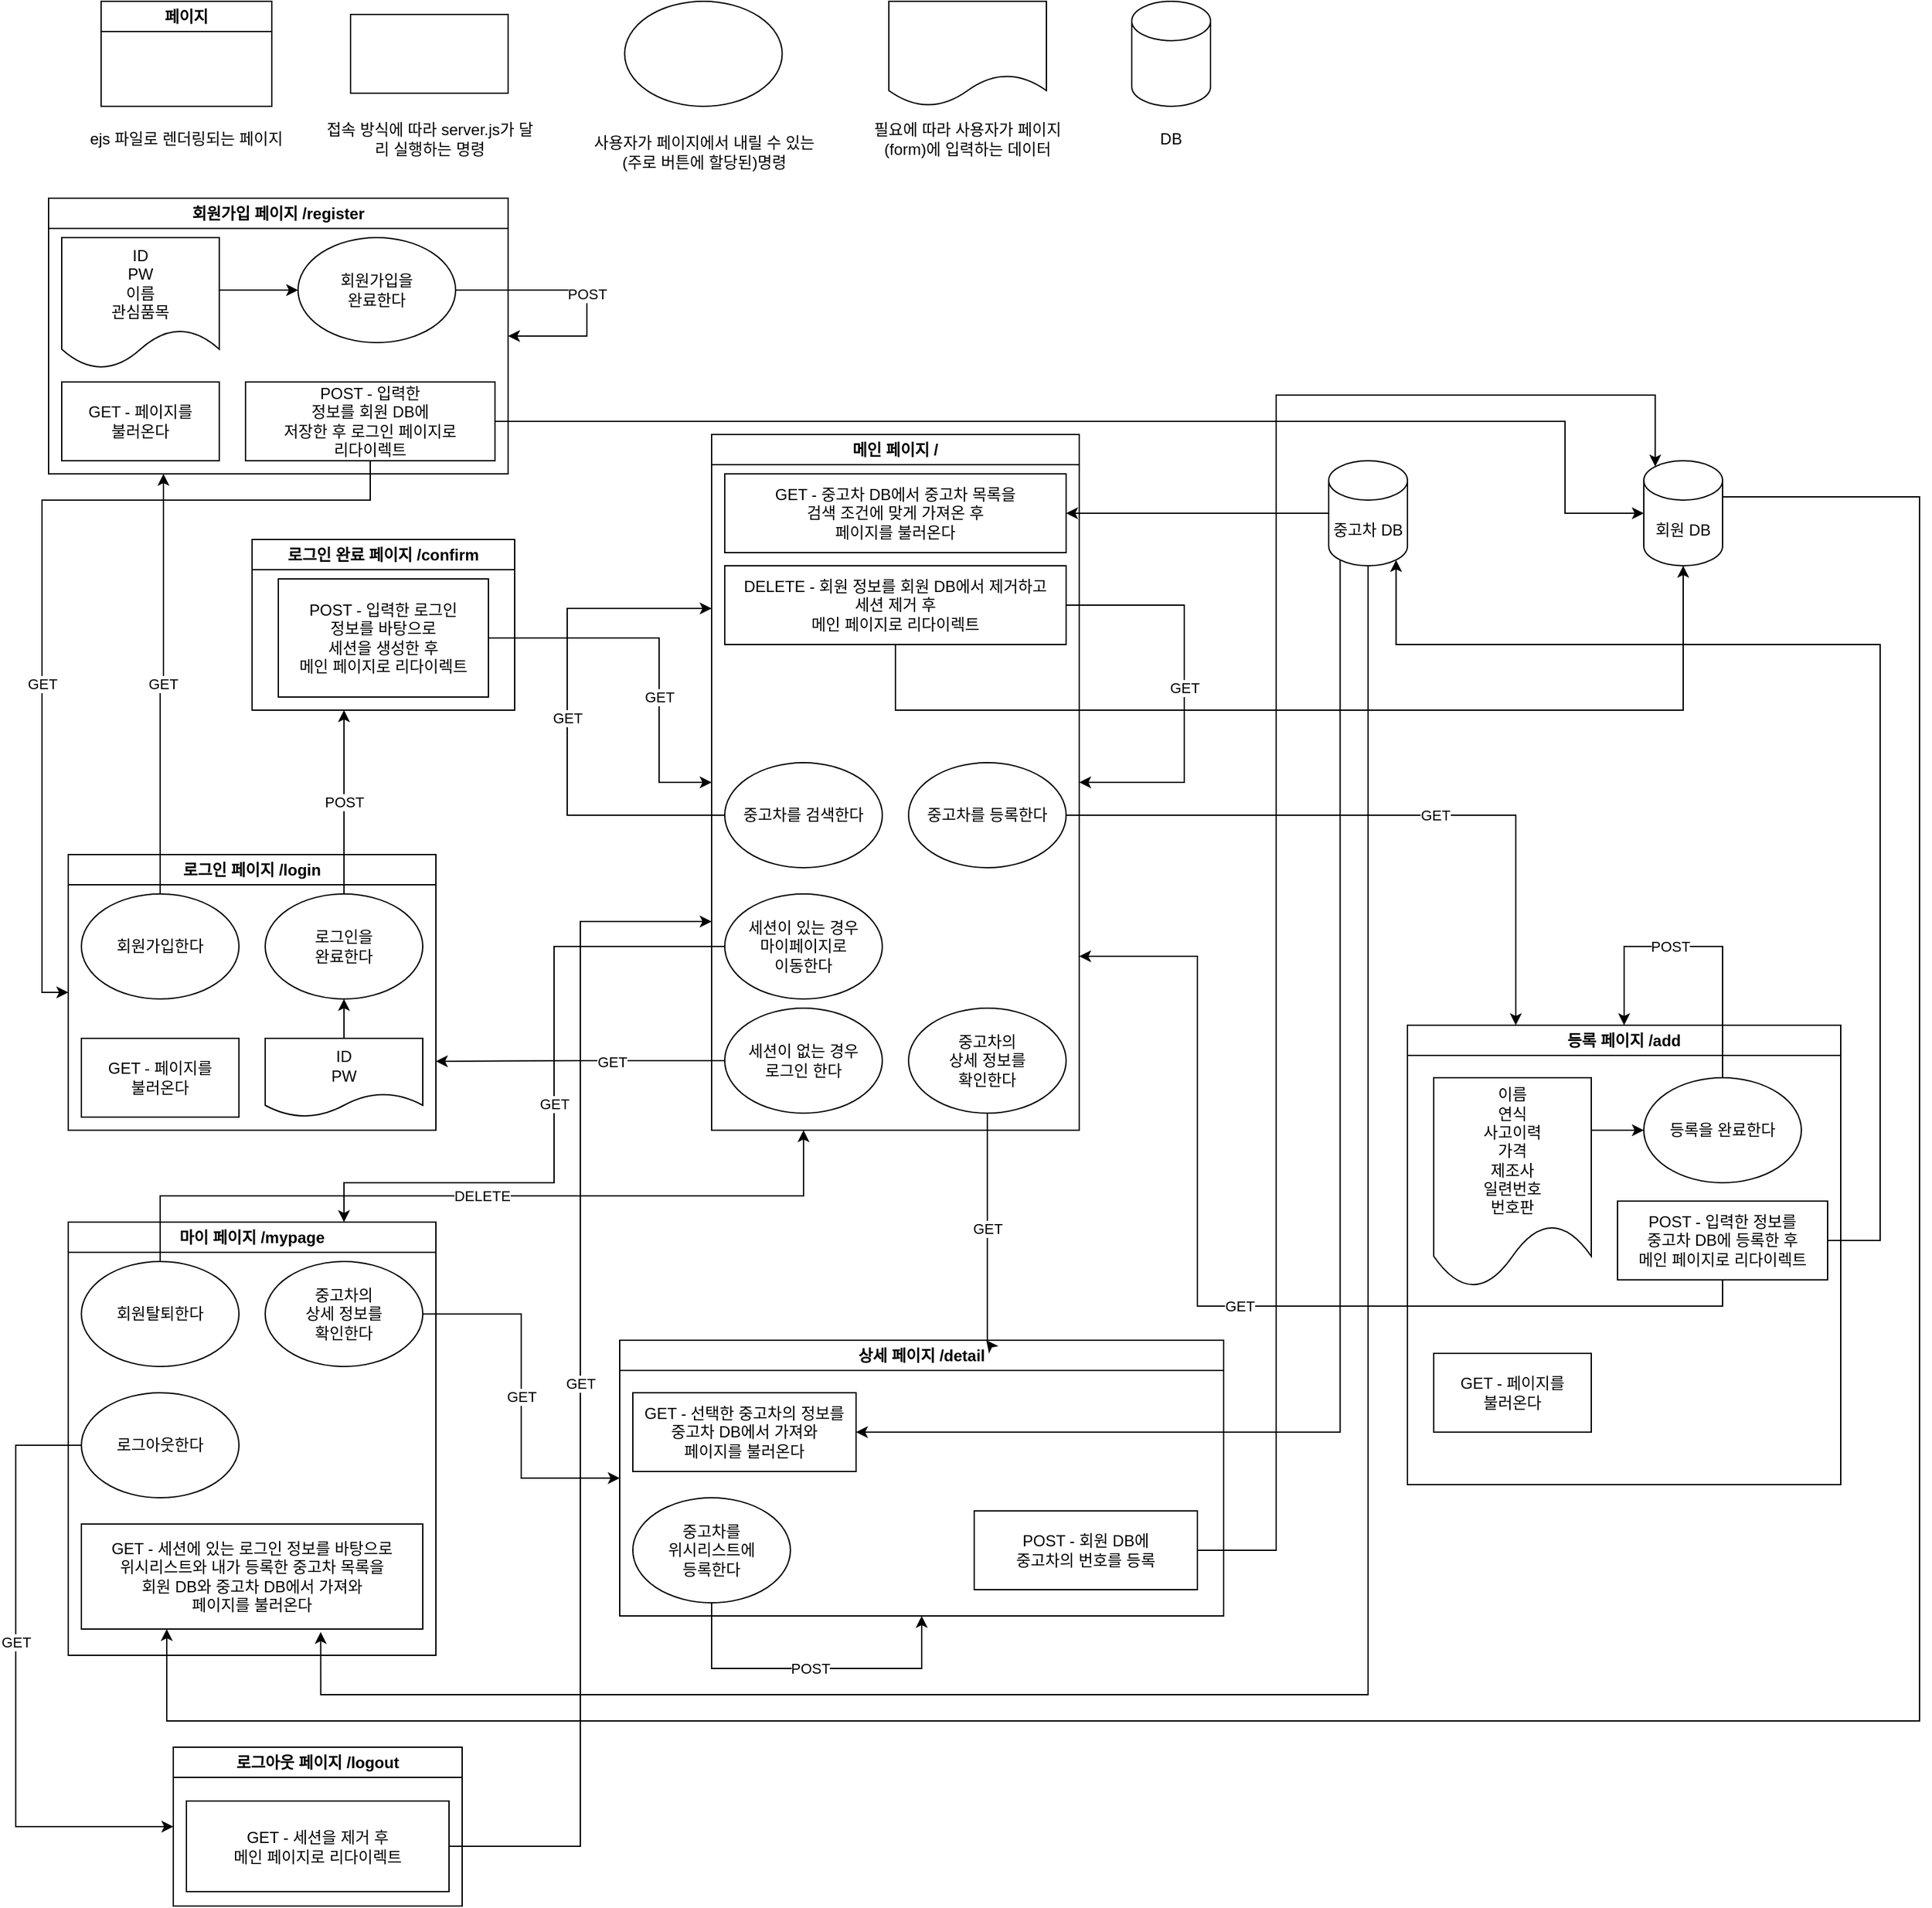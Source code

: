 <mxfile version="24.7.7">
  <diagram name="페이지-1" id="1B9asisQg2-xYx33AxE_">
    <mxGraphModel dx="795" dy="1737" grid="1" gridSize="10" guides="1" tooltips="1" connect="1" arrows="1" fold="1" page="1" pageScale="1" pageWidth="827" pageHeight="1169" math="0" shadow="0">
      <root>
        <mxCell id="0" />
        <mxCell id="1" parent="0" />
        <mxCell id="ClAR077de1utCEiu4uLQ-87" style="edgeStyle=orthogonalEdgeStyle;rounded=0;orthogonalLoop=1;jettySize=auto;html=1;exitX=0.145;exitY=1;exitDx=0;exitDy=-4.35;exitPerimeter=0;entryX=1;entryY=0.5;entryDx=0;entryDy=0;" parent="1" source="ClAR077de1utCEiu4uLQ-3" target="ClAR077de1utCEiu4uLQ-73" edge="1">
          <mxGeometry relative="1" as="geometry">
            <Array as="points">
              <mxPoint x="1169" y="760" />
            </Array>
          </mxGeometry>
        </mxCell>
        <mxCell id="ClAR077de1utCEiu4uLQ-89" style="edgeStyle=orthogonalEdgeStyle;rounded=0;orthogonalLoop=1;jettySize=auto;html=1;exitX=0.5;exitY=1;exitDx=0;exitDy=0;exitPerimeter=0;entryX=0.701;entryY=1.028;entryDx=0;entryDy=0;entryPerimeter=0;" parent="1" source="ClAR077de1utCEiu4uLQ-3" target="ClAR077de1utCEiu4uLQ-82" edge="1">
          <mxGeometry relative="1" as="geometry">
            <mxPoint x="410.0" y="980" as="targetPoint" />
            <Array as="points">
              <mxPoint x="1190" y="960" />
              <mxPoint x="392" y="960" />
            </Array>
          </mxGeometry>
        </mxCell>
        <mxCell id="ClAR077de1utCEiu4uLQ-90" style="edgeStyle=orthogonalEdgeStyle;rounded=0;orthogonalLoop=1;jettySize=auto;html=1;exitX=0;exitY=0.5;exitDx=0;exitDy=0;exitPerimeter=0;entryX=1;entryY=0.5;entryDx=0;entryDy=0;" parent="1" source="ClAR077de1utCEiu4uLQ-3" target="ClAR077de1utCEiu4uLQ-70" edge="1">
          <mxGeometry relative="1" as="geometry" />
        </mxCell>
        <mxCell id="ClAR077de1utCEiu4uLQ-3" value="중고차 DB" style="shape=cylinder3;whiteSpace=wrap;html=1;boundedLbl=1;backgroundOutline=1;size=15;" parent="1" vertex="1">
          <mxGeometry x="1160" y="20" width="60" height="80" as="geometry" />
        </mxCell>
        <mxCell id="ClAR077de1utCEiu4uLQ-88" style="edgeStyle=orthogonalEdgeStyle;rounded=0;orthogonalLoop=1;jettySize=auto;html=1;exitX=1;exitY=0;exitDx=0;exitDy=27.5;exitPerimeter=0;entryX=0.25;entryY=1;entryDx=0;entryDy=0;" parent="1" source="ClAR077de1utCEiu4uLQ-4" target="ClAR077de1utCEiu4uLQ-82" edge="1">
          <mxGeometry relative="1" as="geometry">
            <mxPoint x="340" y="1020" as="targetPoint" />
            <Array as="points">
              <mxPoint x="1610" y="48" />
              <mxPoint x="1610" y="980" />
              <mxPoint x="275" y="980" />
            </Array>
          </mxGeometry>
        </mxCell>
        <mxCell id="ClAR077de1utCEiu4uLQ-4" value="회원 DB" style="shape=cylinder3;whiteSpace=wrap;html=1;boundedLbl=1;backgroundOutline=1;size=15;" parent="1" vertex="1">
          <mxGeometry x="1400" y="20" width="60" height="80" as="geometry" />
        </mxCell>
        <mxCell id="ClAR077de1utCEiu4uLQ-27" value="메인 페이지 /" style="swimlane;whiteSpace=wrap;html=1;" parent="1" vertex="1">
          <mxGeometry x="690" width="280" height="530" as="geometry" />
        </mxCell>
        <mxCell id="ClAR077de1utCEiu4uLQ-15" value="중고차를 등록한다" style="ellipse;whiteSpace=wrap;html=1;" parent="ClAR077de1utCEiu4uLQ-27" vertex="1">
          <mxGeometry x="150" y="250" width="120" height="80" as="geometry" />
        </mxCell>
        <mxCell id="ClAR077de1utCEiu4uLQ-91" value="GET" style="edgeStyle=orthogonalEdgeStyle;rounded=0;orthogonalLoop=1;jettySize=auto;html=1;exitX=0;exitY=0.5;exitDx=0;exitDy=0;entryX=0;entryY=0.25;entryDx=0;entryDy=0;" parent="ClAR077de1utCEiu4uLQ-27" source="ClAR077de1utCEiu4uLQ-16" target="ClAR077de1utCEiu4uLQ-27" edge="1">
          <mxGeometry relative="1" as="geometry">
            <Array as="points">
              <mxPoint x="-110" y="290" />
              <mxPoint x="-110" y="133" />
            </Array>
          </mxGeometry>
        </mxCell>
        <mxCell id="ClAR077de1utCEiu4uLQ-16" value="중고차를 검색한다" style="ellipse;whiteSpace=wrap;html=1;" parent="ClAR077de1utCEiu4uLQ-27" vertex="1">
          <mxGeometry x="10" y="250" width="120" height="80" as="geometry" />
        </mxCell>
        <mxCell id="ClAR077de1utCEiu4uLQ-17" value="중고차의&lt;div&gt;상세 정보를&lt;div&gt;확인한다&lt;/div&gt;&lt;/div&gt;" style="ellipse;whiteSpace=wrap;html=1;" parent="ClAR077de1utCEiu4uLQ-27" vertex="1">
          <mxGeometry x="150" y="437" width="120" height="80" as="geometry" />
        </mxCell>
        <mxCell id="ClAR077de1utCEiu4uLQ-14" value="&lt;div&gt;세션이 없는 경우&lt;/div&gt;로그인 한다" style="ellipse;whiteSpace=wrap;html=1;" parent="ClAR077de1utCEiu4uLQ-27" vertex="1">
          <mxGeometry x="10" y="437" width="120" height="80" as="geometry" />
        </mxCell>
        <mxCell id="ClAR077de1utCEiu4uLQ-70" value="GET - 중고차 DB에서 중고차 목록을&lt;div&gt;검색 조건에 맞게 가져온 후&lt;/div&gt;&lt;div&gt;페이지를 불러온다&lt;/div&gt;" style="rounded=0;whiteSpace=wrap;html=1;" parent="ClAR077de1utCEiu4uLQ-27" vertex="1">
          <mxGeometry x="10" y="30" width="260" height="60" as="geometry" />
        </mxCell>
        <mxCell id="ClAR077de1utCEiu4uLQ-108" value="세션이 있는 경우&lt;div&gt;마이페이지로&lt;div&gt;이동한다&lt;/div&gt;&lt;/div&gt;" style="ellipse;whiteSpace=wrap;html=1;" parent="ClAR077de1utCEiu4uLQ-27" vertex="1">
          <mxGeometry x="10" y="350" width="120" height="80" as="geometry" />
        </mxCell>
        <mxCell id="ClAR077de1utCEiu4uLQ-144" value="GET" style="edgeStyle=orthogonalEdgeStyle;rounded=0;orthogonalLoop=1;jettySize=auto;html=1;exitX=1;exitY=0.5;exitDx=0;exitDy=0;entryX=1;entryY=0.5;entryDx=0;entryDy=0;" parent="ClAR077de1utCEiu4uLQ-27" source="ClAR077de1utCEiu4uLQ-119" target="ClAR077de1utCEiu4uLQ-27" edge="1">
          <mxGeometry relative="1" as="geometry">
            <Array as="points">
              <mxPoint x="360" y="130" />
              <mxPoint x="360" y="265" />
            </Array>
          </mxGeometry>
        </mxCell>
        <mxCell id="ClAR077de1utCEiu4uLQ-119" value="DELETE - 회원 정보를 회원 DB에서 제거하고&lt;div&gt;세션 제거 후&lt;/div&gt;&lt;div&gt;메인 페이지로 리다이렉트&lt;/div&gt;" style="rounded=0;whiteSpace=wrap;html=1;" parent="ClAR077de1utCEiu4uLQ-27" vertex="1">
          <mxGeometry x="10" y="100" width="260" height="60" as="geometry" />
        </mxCell>
        <mxCell id="ClAR077de1utCEiu4uLQ-28" value="상세 페이지 /detail" style="swimlane;whiteSpace=wrap;html=1;" parent="1" vertex="1">
          <mxGeometry x="620" y="690" width="460" height="210" as="geometry" />
        </mxCell>
        <mxCell id="ClAR077de1utCEiu4uLQ-98" value="POST" style="edgeStyle=orthogonalEdgeStyle;rounded=0;orthogonalLoop=1;jettySize=auto;html=1;exitX=0.5;exitY=1;exitDx=0;exitDy=0;entryX=0.5;entryY=1;entryDx=0;entryDy=0;" parent="ClAR077de1utCEiu4uLQ-28" source="ClAR077de1utCEiu4uLQ-20" target="ClAR077de1utCEiu4uLQ-28" edge="1">
          <mxGeometry relative="1" as="geometry">
            <Array as="points">
              <mxPoint x="70" y="250" />
              <mxPoint x="230" y="250" />
            </Array>
          </mxGeometry>
        </mxCell>
        <mxCell id="ClAR077de1utCEiu4uLQ-20" value="중고차를&lt;div&gt;위시리스트에&lt;/div&gt;&lt;div&gt;등록한다&lt;/div&gt;" style="ellipse;whiteSpace=wrap;html=1;" parent="ClAR077de1utCEiu4uLQ-28" vertex="1">
          <mxGeometry x="10" y="120" width="120" height="80" as="geometry" />
        </mxCell>
        <mxCell id="ClAR077de1utCEiu4uLQ-73" value="GET - 선택한 중고차의 정보를&lt;div&gt;중고차 DB에서 가져와&lt;/div&gt;&lt;div&gt;페이지를 불러온다&lt;/div&gt;" style="rounded=0;whiteSpace=wrap;html=1;" parent="ClAR077de1utCEiu4uLQ-28" vertex="1">
          <mxGeometry x="10" y="40" width="170" height="60" as="geometry" />
        </mxCell>
        <mxCell id="ClAR077de1utCEiu4uLQ-97" value="POST - 회원 DB에&lt;div&gt;중고차의 번호를 등록&lt;/div&gt;" style="rounded=0;whiteSpace=wrap;html=1;" parent="ClAR077de1utCEiu4uLQ-28" vertex="1">
          <mxGeometry x="270" y="130" width="170" height="60" as="geometry" />
        </mxCell>
        <mxCell id="ClAR077de1utCEiu4uLQ-29" value="마이 페이지 /mypage" style="swimlane;whiteSpace=wrap;html=1;" parent="1" vertex="1">
          <mxGeometry x="200" y="600" width="280" height="330" as="geometry">
            <mxRectangle x="200" y="680" width="100" height="30" as="alternateBounds" />
          </mxGeometry>
        </mxCell>
        <mxCell id="ClAR077de1utCEiu4uLQ-25" value="회원탈퇴한다" style="ellipse;whiteSpace=wrap;html=1;" parent="ClAR077de1utCEiu4uLQ-29" vertex="1">
          <mxGeometry x="10" y="30" width="120" height="80" as="geometry" />
        </mxCell>
        <mxCell id="ClAR077de1utCEiu4uLQ-80" value="중고차의&lt;div&gt;상세 정보를&lt;div&gt;확인한다&lt;/div&gt;&lt;/div&gt;" style="ellipse;whiteSpace=wrap;html=1;" parent="ClAR077de1utCEiu4uLQ-29" vertex="1">
          <mxGeometry x="150" y="30" width="120" height="80" as="geometry" />
        </mxCell>
        <mxCell id="ClAR077de1utCEiu4uLQ-82" value="GET - 세션에 있는 로그인 정보를 바탕으로&lt;div&gt;위시리스트와 내가 등록한 중고차 목록을&lt;div&gt;회원 DB와 중고차 DB에서 가져와&lt;/div&gt;&lt;/div&gt;&lt;div&gt;페이지를 불러온다&lt;/div&gt;" style="rounded=0;whiteSpace=wrap;html=1;" parent="ClAR077de1utCEiu4uLQ-29" vertex="1">
          <mxGeometry x="10" y="230" width="260" height="80" as="geometry" />
        </mxCell>
        <mxCell id="ClAR077de1utCEiu4uLQ-128" value="로그아웃한다" style="ellipse;whiteSpace=wrap;html=1;" parent="ClAR077de1utCEiu4uLQ-29" vertex="1">
          <mxGeometry x="10" y="130" width="120" height="80" as="geometry" />
        </mxCell>
        <mxCell id="ClAR077de1utCEiu4uLQ-30" value="로그인 페이지 /login" style="swimlane;whiteSpace=wrap;html=1;" parent="1" vertex="1">
          <mxGeometry x="200" y="320" width="280" height="210" as="geometry" />
        </mxCell>
        <mxCell id="ClAR077de1utCEiu4uLQ-24" value="회원가입한다" style="ellipse;whiteSpace=wrap;html=1;" parent="ClAR077de1utCEiu4uLQ-30" vertex="1">
          <mxGeometry x="10" y="30" width="120" height="80" as="geometry" />
        </mxCell>
        <mxCell id="ClAR077de1utCEiu4uLQ-113" value="POST" style="edgeStyle=orthogonalEdgeStyle;rounded=0;orthogonalLoop=1;jettySize=auto;html=1;exitX=0.5;exitY=0;exitDx=0;exitDy=0;" parent="ClAR077de1utCEiu4uLQ-30" source="ClAR077de1utCEiu4uLQ-44" edge="1">
          <mxGeometry relative="1" as="geometry">
            <mxPoint x="210" y="-110" as="targetPoint" />
          </mxGeometry>
        </mxCell>
        <mxCell id="ClAR077de1utCEiu4uLQ-44" value="로그인을&lt;div&gt;완료한다&lt;/div&gt;" style="ellipse;whiteSpace=wrap;html=1;" parent="ClAR077de1utCEiu4uLQ-30" vertex="1">
          <mxGeometry x="150" y="30" width="120" height="80" as="geometry" />
        </mxCell>
        <mxCell id="ClAR077de1utCEiu4uLQ-102" value="GET - 페이지를&lt;div&gt;불러온다&lt;/div&gt;" style="rounded=0;whiteSpace=wrap;html=1;" parent="ClAR077de1utCEiu4uLQ-30" vertex="1">
          <mxGeometry x="10" y="140" width="120" height="60" as="geometry" />
        </mxCell>
        <mxCell id="RrGPPv-r7N0fcj1O49Q0-2" value="" style="edgeStyle=orthogonalEdgeStyle;rounded=0;orthogonalLoop=1;jettySize=auto;html=1;" edge="1" parent="ClAR077de1utCEiu4uLQ-30" source="RrGPPv-r7N0fcj1O49Q0-1" target="ClAR077de1utCEiu4uLQ-44">
          <mxGeometry relative="1" as="geometry" />
        </mxCell>
        <mxCell id="RrGPPv-r7N0fcj1O49Q0-1" value="ID&lt;div&gt;PW&lt;/div&gt;" style="shape=document;whiteSpace=wrap;html=1;boundedLbl=1;" vertex="1" parent="ClAR077de1utCEiu4uLQ-30">
          <mxGeometry x="150" y="140" width="120" height="60" as="geometry" />
        </mxCell>
        <mxCell id="ClAR077de1utCEiu4uLQ-31" value="등록 페이지 /add" style="swimlane;whiteSpace=wrap;html=1;" parent="1" vertex="1">
          <mxGeometry x="1220" y="450" width="330" height="350" as="geometry" />
        </mxCell>
        <mxCell id="ClAR077de1utCEiu4uLQ-76" style="edgeStyle=orthogonalEdgeStyle;rounded=0;orthogonalLoop=1;jettySize=auto;html=1;exitX=1;exitY=0.25;exitDx=0;exitDy=0;entryX=0;entryY=0.5;entryDx=0;entryDy=0;" parent="ClAR077de1utCEiu4uLQ-31" source="ClAR077de1utCEiu4uLQ-66" target="ClAR077de1utCEiu4uLQ-75" edge="1">
          <mxGeometry relative="1" as="geometry" />
        </mxCell>
        <mxCell id="ClAR077de1utCEiu4uLQ-66" value="&lt;div&gt;﻿&lt;span data-input-buffer=&quot;INPUT_BUFFER_DATA;Mozilla%2F5.0%20(Windows%20NT%2010.0%3B%20Win64%3B%20x64)%20AppleWebKit%2F537.36%20(KHTML%2C%20like%20Gecko)%20Chrome%2F127.0.0.0%20Safari%2F537.36;blog.naver.com&quot;&gt;&lt;/span&gt;이름&lt;/div&gt;&lt;div&gt;연식&lt;/div&gt;&lt;div&gt;사고이력&lt;/div&gt;&lt;div&gt;가격&lt;/div&gt;&lt;div&gt;제조사&lt;/div&gt;&lt;div&gt;일련번호&lt;/div&gt;&lt;div&gt;번호판&lt;br&gt;&lt;/div&gt;" style="shape=document;whiteSpace=wrap;html=1;boundedLbl=1;" parent="ClAR077de1utCEiu4uLQ-31" vertex="1">
          <mxGeometry x="20" y="40" width="120" height="160" as="geometry" />
        </mxCell>
        <mxCell id="ClAR077de1utCEiu4uLQ-94" value="POST" style="edgeStyle=orthogonalEdgeStyle;rounded=0;orthogonalLoop=1;jettySize=auto;html=1;exitX=0.5;exitY=0;exitDx=0;exitDy=0;entryX=0.5;entryY=0;entryDx=0;entryDy=0;" parent="ClAR077de1utCEiu4uLQ-31" source="ClAR077de1utCEiu4uLQ-75" target="ClAR077de1utCEiu4uLQ-31" edge="1">
          <mxGeometry x="0.192" relative="1" as="geometry">
            <Array as="points">
              <mxPoint x="240" y="-60" />
              <mxPoint x="165" y="-60" />
            </Array>
            <mxPoint as="offset" />
          </mxGeometry>
        </mxCell>
        <mxCell id="ClAR077de1utCEiu4uLQ-75" value="등록을 완료한다" style="ellipse;whiteSpace=wrap;html=1;" parent="ClAR077de1utCEiu4uLQ-31" vertex="1">
          <mxGeometry x="180" y="40" width="120" height="80" as="geometry" />
        </mxCell>
        <mxCell id="ClAR077de1utCEiu4uLQ-92" value="POST - 입력한 정보를&lt;div&gt;중고차 DB에 등록한 후&lt;/div&gt;&lt;div&gt;메인 페이지로 리다이렉트&lt;/div&gt;" style="rounded=0;whiteSpace=wrap;html=1;" parent="ClAR077de1utCEiu4uLQ-31" vertex="1">
          <mxGeometry x="160" y="134" width="160" height="60" as="geometry" />
        </mxCell>
        <mxCell id="ClAR077de1utCEiu4uLQ-93" style="edgeStyle=orthogonalEdgeStyle;rounded=0;orthogonalLoop=1;jettySize=auto;html=1;exitX=0.5;exitY=1;exitDx=0;exitDy=0;" parent="ClAR077de1utCEiu4uLQ-31" source="ClAR077de1utCEiu4uLQ-92" target="ClAR077de1utCEiu4uLQ-92" edge="1">
          <mxGeometry relative="1" as="geometry" />
        </mxCell>
        <mxCell id="ClAR077de1utCEiu4uLQ-101" value="GET - 페이지를&lt;div&gt;불러온다&lt;/div&gt;" style="rounded=0;whiteSpace=wrap;html=1;" parent="ClAR077de1utCEiu4uLQ-31" vertex="1">
          <mxGeometry x="20" y="250" width="120" height="60" as="geometry" />
        </mxCell>
        <mxCell id="ClAR077de1utCEiu4uLQ-36" style="edgeStyle=orthogonalEdgeStyle;rounded=0;orthogonalLoop=1;jettySize=auto;html=1;exitX=0;exitY=0.5;exitDx=0;exitDy=0;entryX=1;entryY=0.75;entryDx=0;entryDy=0;" parent="1" source="ClAR077de1utCEiu4uLQ-14" target="ClAR077de1utCEiu4uLQ-30" edge="1">
          <mxGeometry relative="1" as="geometry" />
        </mxCell>
        <mxCell id="ClAR077de1utCEiu4uLQ-83" value="GET" style="edgeLabel;html=1;align=center;verticalAlign=middle;resizable=0;points=[];" parent="ClAR077de1utCEiu4uLQ-36" vertex="1" connectable="0">
          <mxGeometry x="-0.218" y="1" relative="1" as="geometry">
            <mxPoint as="offset" />
          </mxGeometry>
        </mxCell>
        <mxCell id="ClAR077de1utCEiu4uLQ-37" value="회원가입 페이지 /register" style="swimlane;whiteSpace=wrap;html=1;" parent="1" vertex="1">
          <mxGeometry x="185" y="-180" width="350" height="210" as="geometry" />
        </mxCell>
        <mxCell id="ClAR077de1utCEiu4uLQ-42" style="edgeStyle=orthogonalEdgeStyle;rounded=0;orthogonalLoop=1;jettySize=auto;html=1;exitX=1;exitY=0.5;exitDx=0;exitDy=0;entryX=0;entryY=0.5;entryDx=0;entryDy=0;" parent="ClAR077de1utCEiu4uLQ-37" source="ClAR077de1utCEiu4uLQ-39" target="ClAR077de1utCEiu4uLQ-40" edge="1">
          <mxGeometry relative="1" as="geometry">
            <Array as="points">
              <mxPoint x="130" y="70" />
            </Array>
          </mxGeometry>
        </mxCell>
        <mxCell id="ClAR077de1utCEiu4uLQ-39" value="ID&lt;div&gt;PW&lt;/div&gt;&lt;div&gt;이름&lt;/div&gt;&lt;div&gt;관심품목&lt;/div&gt;" style="shape=document;whiteSpace=wrap;html=1;boundedLbl=1;" parent="ClAR077de1utCEiu4uLQ-37" vertex="1">
          <mxGeometry x="10" y="30" width="120" height="100" as="geometry" />
        </mxCell>
        <mxCell id="ClAR077de1utCEiu4uLQ-100" value="POST" style="edgeStyle=orthogonalEdgeStyle;rounded=0;orthogonalLoop=1;jettySize=auto;html=1;exitX=1;exitY=0.5;exitDx=0;exitDy=0;entryX=1;entryY=0.5;entryDx=0;entryDy=0;" parent="ClAR077de1utCEiu4uLQ-37" source="ClAR077de1utCEiu4uLQ-40" target="ClAR077de1utCEiu4uLQ-37" edge="1">
          <mxGeometry x="0.059" relative="1" as="geometry">
            <Array as="points">
              <mxPoint x="410" y="70" />
              <mxPoint x="410" y="105" />
            </Array>
            <mxPoint y="-1" as="offset" />
          </mxGeometry>
        </mxCell>
        <mxCell id="ClAR077de1utCEiu4uLQ-40" value="회원가입을&lt;div&gt;완료한다&lt;/div&gt;" style="ellipse;whiteSpace=wrap;html=1;" parent="ClAR077de1utCEiu4uLQ-37" vertex="1">
          <mxGeometry x="190" y="30" width="120" height="80" as="geometry" />
        </mxCell>
        <mxCell id="ClAR077de1utCEiu4uLQ-103" value="GET - 페이지를&lt;div&gt;불러온다&lt;/div&gt;" style="rounded=0;whiteSpace=wrap;html=1;" parent="ClAR077de1utCEiu4uLQ-37" vertex="1">
          <mxGeometry x="10" y="140" width="120" height="60" as="geometry" />
        </mxCell>
        <mxCell id="ClAR077de1utCEiu4uLQ-106" value="POST - 입력한&lt;div&gt;정보를 회원 DB에&lt;/div&gt;&lt;div&gt;저장한 후 로그인 페이지로&lt;/div&gt;&lt;div&gt;리다이렉트&lt;/div&gt;" style="rounded=0;whiteSpace=wrap;html=1;" parent="ClAR077de1utCEiu4uLQ-37" vertex="1">
          <mxGeometry x="150" y="140" width="190" height="60" as="geometry" />
        </mxCell>
        <mxCell id="ClAR077de1utCEiu4uLQ-38" value="GET" style="edgeStyle=orthogonalEdgeStyle;rounded=0;orthogonalLoop=1;jettySize=auto;html=1;exitX=0.5;exitY=0;exitDx=0;exitDy=0;entryX=0.25;entryY=1;entryDx=0;entryDy=0;" parent="1" source="ClAR077de1utCEiu4uLQ-24" target="ClAR077de1utCEiu4uLQ-37" edge="1">
          <mxGeometry relative="1" as="geometry" />
        </mxCell>
        <mxCell id="ClAR077de1utCEiu4uLQ-48" value="GET" style="edgeStyle=orthogonalEdgeStyle;rounded=0;orthogonalLoop=1;jettySize=auto;html=1;exitX=1;exitY=0.5;exitDx=0;exitDy=0;entryX=0.25;entryY=0;entryDx=0;entryDy=0;" parent="1" source="ClAR077de1utCEiu4uLQ-15" target="ClAR077de1utCEiu4uLQ-31" edge="1">
          <mxGeometry x="0.119" relative="1" as="geometry">
            <mxPoint x="1070" y="290" as="sourcePoint" />
            <mxPoint as="offset" />
          </mxGeometry>
        </mxCell>
        <mxCell id="ClAR077de1utCEiu4uLQ-95" style="edgeStyle=orthogonalEdgeStyle;rounded=0;orthogonalLoop=1;jettySize=auto;html=1;exitX=1;exitY=0.5;exitDx=0;exitDy=0;entryX=0.855;entryY=1;entryDx=0;entryDy=-4.35;entryPerimeter=0;" parent="1" source="ClAR077de1utCEiu4uLQ-92" target="ClAR077de1utCEiu4uLQ-3" edge="1">
          <mxGeometry relative="1" as="geometry">
            <Array as="points">
              <mxPoint x="1580" y="614" />
              <mxPoint x="1580" y="160" />
              <mxPoint x="1211" y="160" />
            </Array>
          </mxGeometry>
        </mxCell>
        <mxCell id="ClAR077de1utCEiu4uLQ-96" value="GET" style="edgeStyle=orthogonalEdgeStyle;rounded=0;orthogonalLoop=1;jettySize=auto;html=1;exitX=0.5;exitY=1;exitDx=0;exitDy=0;entryX=0.607;entryY=0;entryDx=0;entryDy=0;entryPerimeter=0;" parent="1" source="ClAR077de1utCEiu4uLQ-17" target="ClAR077de1utCEiu4uLQ-28" edge="1">
          <mxGeometry relative="1" as="geometry">
            <Array as="points">
              <mxPoint x="900" y="691" />
            </Array>
          </mxGeometry>
        </mxCell>
        <mxCell id="ClAR077de1utCEiu4uLQ-99" style="edgeStyle=orthogonalEdgeStyle;rounded=0;orthogonalLoop=1;jettySize=auto;html=1;exitX=1;exitY=0.5;exitDx=0;exitDy=0;entryX=0.145;entryY=0;entryDx=0;entryDy=4.35;entryPerimeter=0;" parent="1" source="ClAR077de1utCEiu4uLQ-97" target="ClAR077de1utCEiu4uLQ-4" edge="1">
          <mxGeometry relative="1" as="geometry">
            <mxPoint x="1120" y="-131.667" as="targetPoint" />
            <Array as="points">
              <mxPoint x="1120" y="850" />
              <mxPoint x="1120" y="-30" />
              <mxPoint x="1409" y="-30" />
            </Array>
          </mxGeometry>
        </mxCell>
        <mxCell id="ClAR077de1utCEiu4uLQ-107" style="edgeStyle=orthogonalEdgeStyle;rounded=0;orthogonalLoop=1;jettySize=auto;html=1;exitX=1;exitY=0.5;exitDx=0;exitDy=0;entryX=0;entryY=0.5;entryDx=0;entryDy=0;entryPerimeter=0;" parent="1" source="ClAR077de1utCEiu4uLQ-106" target="ClAR077de1utCEiu4uLQ-4" edge="1">
          <mxGeometry relative="1" as="geometry">
            <Array as="points">
              <mxPoint x="1340" y="-10" />
              <mxPoint x="1340" y="60" />
            </Array>
          </mxGeometry>
        </mxCell>
        <mxCell id="ClAR077de1utCEiu4uLQ-112" value="로그인 완료 페이지 /confirm" style="swimlane;whiteSpace=wrap;html=1;" parent="1" vertex="1">
          <mxGeometry x="340" y="80" width="200" height="130" as="geometry" />
        </mxCell>
        <mxCell id="ClAR077de1utCEiu4uLQ-114" value="POST - 입력한 로그인&lt;div&gt;정보를 바탕으로&lt;div&gt;세션을 생성한 후&lt;/div&gt;&lt;/div&gt;&lt;div&gt;메인 페이지로 리다이렉트&lt;/div&gt;" style="rounded=0;whiteSpace=wrap;html=1;" parent="ClAR077de1utCEiu4uLQ-112" vertex="1">
          <mxGeometry x="20" y="30" width="160" height="90" as="geometry" />
        </mxCell>
        <mxCell id="ClAR077de1utCEiu4uLQ-117" value="GET" style="edgeStyle=orthogonalEdgeStyle;rounded=0;orthogonalLoop=1;jettySize=auto;html=1;exitX=1;exitY=0.5;exitDx=0;exitDy=0;entryX=0;entryY=0.5;entryDx=0;entryDy=0;" parent="1" source="ClAR077de1utCEiu4uLQ-114" target="ClAR077de1utCEiu4uLQ-27" edge="1">
          <mxGeometry x="0.25" relative="1" as="geometry">
            <Array as="points">
              <mxPoint x="650" y="155" />
              <mxPoint x="650" y="265" />
            </Array>
            <mxPoint as="offset" />
          </mxGeometry>
        </mxCell>
        <mxCell id="ClAR077de1utCEiu4uLQ-118" value="GET" style="edgeStyle=orthogonalEdgeStyle;rounded=0;orthogonalLoop=1;jettySize=auto;html=1;exitX=0;exitY=0.5;exitDx=0;exitDy=0;entryX=0.75;entryY=0;entryDx=0;entryDy=0;" parent="1" source="ClAR077de1utCEiu4uLQ-108" target="ClAR077de1utCEiu4uLQ-29" edge="1">
          <mxGeometry relative="1" as="geometry">
            <Array as="points">
              <mxPoint x="570" y="390" />
              <mxPoint x="570" y="570" />
              <mxPoint x="410" y="570" />
            </Array>
          </mxGeometry>
        </mxCell>
        <mxCell id="ClAR077de1utCEiu4uLQ-120" style="edgeStyle=orthogonalEdgeStyle;rounded=0;orthogonalLoop=1;jettySize=auto;html=1;exitX=0.5;exitY=1;exitDx=0;exitDy=0;entryX=0.5;entryY=1;entryDx=0;entryDy=0;entryPerimeter=0;" parent="1" source="ClAR077de1utCEiu4uLQ-119" target="ClAR077de1utCEiu4uLQ-4" edge="1">
          <mxGeometry relative="1" as="geometry">
            <Array as="points">
              <mxPoint x="830" y="210" />
              <mxPoint x="1430" y="210" />
            </Array>
          </mxGeometry>
        </mxCell>
        <mxCell id="ClAR077de1utCEiu4uLQ-121" value="DELETE" style="edgeStyle=orthogonalEdgeStyle;rounded=0;orthogonalLoop=1;jettySize=auto;html=1;exitX=0.5;exitY=0;exitDx=0;exitDy=0;entryX=0.25;entryY=1;entryDx=0;entryDy=0;" parent="1" source="ClAR077de1utCEiu4uLQ-25" target="ClAR077de1utCEiu4uLQ-27" edge="1">
          <mxGeometry relative="1" as="geometry" />
        </mxCell>
        <mxCell id="ClAR077de1utCEiu4uLQ-124" value="로그아웃 페이지 /logout" style="swimlane;whiteSpace=wrap;html=1;" parent="1" vertex="1">
          <mxGeometry x="280" y="1000" width="220" height="121" as="geometry" />
        </mxCell>
        <mxCell id="ClAR077de1utCEiu4uLQ-126" value="GET" style="edgeStyle=orthogonalEdgeStyle;rounded=0;orthogonalLoop=1;jettySize=auto;html=1;exitX=1;exitY=0.5;exitDx=0;exitDy=0;" parent="ClAR077de1utCEiu4uLQ-124" source="ClAR077de1utCEiu4uLQ-125" edge="1">
          <mxGeometry relative="1" as="geometry">
            <mxPoint x="410" y="-629" as="targetPoint" />
            <Array as="points">
              <mxPoint x="310" y="75" />
              <mxPoint x="310" y="-629" />
            </Array>
          </mxGeometry>
        </mxCell>
        <mxCell id="ClAR077de1utCEiu4uLQ-125" value="GET - 세션을 제거 후&lt;div&gt;메인 페이지로 리다이렉트&lt;/div&gt;" style="rounded=0;whiteSpace=wrap;html=1;" parent="ClAR077de1utCEiu4uLQ-124" vertex="1">
          <mxGeometry x="10" y="41" width="200" height="69" as="geometry" />
        </mxCell>
        <mxCell id="ClAR077de1utCEiu4uLQ-85" value="GET" style="edgeStyle=orthogonalEdgeStyle;rounded=0;orthogonalLoop=1;jettySize=auto;html=1;exitX=1;exitY=0.5;exitDx=0;exitDy=0;entryX=0;entryY=0.5;entryDx=0;entryDy=0;" parent="1" source="ClAR077de1utCEiu4uLQ-80" target="ClAR077de1utCEiu4uLQ-28" edge="1">
          <mxGeometry relative="1" as="geometry">
            <mxPoint x="620" y="670" as="targetPoint" />
          </mxGeometry>
        </mxCell>
        <mxCell id="ClAR077de1utCEiu4uLQ-129" value="GET" style="edgeStyle=orthogonalEdgeStyle;rounded=0;orthogonalLoop=1;jettySize=auto;html=1;exitX=0;exitY=0.5;exitDx=0;exitDy=0;entryX=0;entryY=0.5;entryDx=0;entryDy=0;" parent="1" source="ClAR077de1utCEiu4uLQ-128" target="ClAR077de1utCEiu4uLQ-124" edge="1">
          <mxGeometry x="-0.131" relative="1" as="geometry">
            <Array as="points">
              <mxPoint x="160" y="770" />
              <mxPoint x="160" y="1061" />
            </Array>
            <mxPoint as="offset" />
          </mxGeometry>
        </mxCell>
        <mxCell id="ClAR077de1utCEiu4uLQ-130" value="페이지" style="swimlane;whiteSpace=wrap;html=1;" parent="1" vertex="1">
          <mxGeometry x="225" y="-330" width="130" height="80" as="geometry" />
        </mxCell>
        <mxCell id="ClAR077de1utCEiu4uLQ-133" value="ejs 파일로 렌더링되는 페이지" style="text;html=1;align=center;verticalAlign=middle;whiteSpace=wrap;rounded=0;" parent="1" vertex="1">
          <mxGeometry x="200" y="-240" width="180" height="30" as="geometry" />
        </mxCell>
        <mxCell id="ClAR077de1utCEiu4uLQ-134" value="" style="rounded=0;whiteSpace=wrap;html=1;" parent="1" vertex="1">
          <mxGeometry x="415" y="-320" width="120" height="60" as="geometry" />
        </mxCell>
        <mxCell id="ClAR077de1utCEiu4uLQ-135" value="접속 방식에 따라 server.js가 달리 실행하는 명령" style="text;html=1;align=center;verticalAlign=middle;whiteSpace=wrap;rounded=0;" parent="1" vertex="1">
          <mxGeometry x="391.5" y="-240" width="167" height="30" as="geometry" />
        </mxCell>
        <mxCell id="ClAR077de1utCEiu4uLQ-136" value="" style="ellipse;whiteSpace=wrap;html=1;" parent="1" vertex="1">
          <mxGeometry x="623.75" y="-330" width="120" height="80" as="geometry" />
        </mxCell>
        <mxCell id="ClAR077de1utCEiu4uLQ-137" value="사용자가 페이지에서 내릴 수 있는&lt;div&gt;(주로 버튼에 할당된)명령&lt;/div&gt;" style="text;html=1;align=center;verticalAlign=middle;whiteSpace=wrap;rounded=0;" parent="1" vertex="1">
          <mxGeometry x="587.5" y="-230" width="192.5" height="30" as="geometry" />
        </mxCell>
        <mxCell id="ClAR077de1utCEiu4uLQ-138" value="" style="shape=document;whiteSpace=wrap;html=1;boundedLbl=1;" parent="1" vertex="1">
          <mxGeometry x="825" y="-330" width="120" height="80" as="geometry" />
        </mxCell>
        <mxCell id="ClAR077de1utCEiu4uLQ-139" value="필요에 따라 사용자가 페이지(form)에 입력하는 데이터" style="text;html=1;align=center;verticalAlign=middle;whiteSpace=wrap;rounded=0;" parent="1" vertex="1">
          <mxGeometry x="800" y="-240" width="170" height="30" as="geometry" />
        </mxCell>
        <mxCell id="ClAR077de1utCEiu4uLQ-140" value="" style="shape=cylinder3;whiteSpace=wrap;html=1;boundedLbl=1;backgroundOutline=1;size=15;" parent="1" vertex="1">
          <mxGeometry x="1010" y="-330" width="60" height="80" as="geometry" />
        </mxCell>
        <mxCell id="ClAR077de1utCEiu4uLQ-141" value="DB" style="text;html=1;align=center;verticalAlign=middle;whiteSpace=wrap;rounded=0;" parent="1" vertex="1">
          <mxGeometry x="1010" y="-240" width="60" height="30" as="geometry" />
        </mxCell>
        <mxCell id="ClAR077de1utCEiu4uLQ-142" value="GET" style="edgeStyle=orthogonalEdgeStyle;rounded=0;orthogonalLoop=1;jettySize=auto;html=1;exitX=0.5;exitY=1;exitDx=0;exitDy=0;entryX=1;entryY=0.75;entryDx=0;entryDy=0;" parent="1" source="ClAR077de1utCEiu4uLQ-92" target="ClAR077de1utCEiu4uLQ-27" edge="1">
          <mxGeometry relative="1" as="geometry">
            <Array as="points">
              <mxPoint x="1460" y="664" />
              <mxPoint x="1060" y="664" />
              <mxPoint x="1060" y="398" />
            </Array>
          </mxGeometry>
        </mxCell>
        <mxCell id="ClAR077de1utCEiu4uLQ-143" value="GET" style="edgeStyle=orthogonalEdgeStyle;rounded=0;orthogonalLoop=1;jettySize=auto;html=1;exitX=0.5;exitY=1;exitDx=0;exitDy=0;entryX=0;entryY=0.5;entryDx=0;entryDy=0;" parent="1" source="ClAR077de1utCEiu4uLQ-106" target="ClAR077de1utCEiu4uLQ-30" edge="1">
          <mxGeometry x="0.244" relative="1" as="geometry">
            <Array as="points">
              <mxPoint x="430" y="50" />
              <mxPoint x="180" y="50" />
              <mxPoint x="180" y="425" />
            </Array>
            <mxPoint as="offset" />
          </mxGeometry>
        </mxCell>
      </root>
    </mxGraphModel>
  </diagram>
</mxfile>
